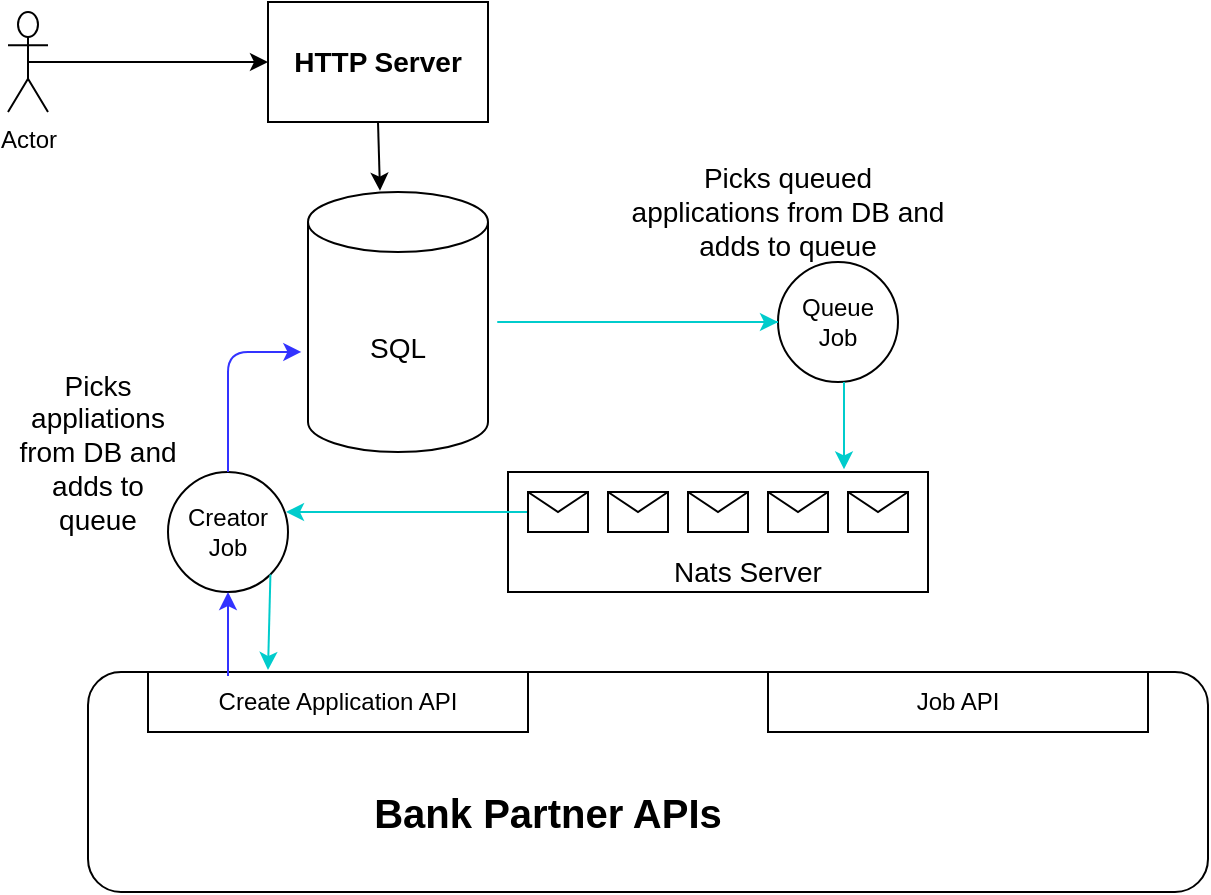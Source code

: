 <mxfile version="14.4.3" type="github">
  <diagram id="YX3Qmc5mIcwVC7KldEEO" name="Page-1">
    <mxGraphModel dx="782" dy="437" grid="1" gridSize="10" guides="1" tooltips="1" connect="1" arrows="1" fold="1" page="1" pageScale="1" pageWidth="850" pageHeight="1100" math="0" shadow="0">
      <root>
        <mxCell id="0" />
        <mxCell id="1" parent="0" />
        <mxCell id="lyBzS54nXXmUgzS3-u7w-3" style="edgeStyle=orthogonalEdgeStyle;rounded=0;orthogonalLoop=1;jettySize=auto;html=1;exitX=0.5;exitY=0.5;exitDx=0;exitDy=0;exitPerimeter=0;entryX=0;entryY=0.5;entryDx=0;entryDy=0;" edge="1" parent="1" source="lyBzS54nXXmUgzS3-u7w-1" target="lyBzS54nXXmUgzS3-u7w-4">
          <mxGeometry relative="1" as="geometry">
            <mxPoint x="120" y="105" as="targetPoint" />
            <mxPoint x="86" y="105" as="sourcePoint" />
            <Array as="points" />
          </mxGeometry>
        </mxCell>
        <mxCell id="lyBzS54nXXmUgzS3-u7w-1" value="Actor" style="shape=umlActor;verticalLabelPosition=bottom;verticalAlign=top;html=1;outlineConnect=0;" vertex="1" parent="1">
          <mxGeometry x="10" y="30" width="20" height="50" as="geometry" />
        </mxCell>
        <mxCell id="lyBzS54nXXmUgzS3-u7w-4" value="HTTP Server" style="rounded=0;whiteSpace=wrap;html=1;fontStyle=1;fontSize=14;" vertex="1" parent="1">
          <mxGeometry x="140" y="25" width="110" height="60" as="geometry" />
        </mxCell>
        <mxCell id="lyBzS54nXXmUgzS3-u7w-6" value="Creator Job" style="ellipse;whiteSpace=wrap;html=1;aspect=fixed;" vertex="1" parent="1">
          <mxGeometry x="90" y="260" width="60" height="60" as="geometry" />
        </mxCell>
        <mxCell id="lyBzS54nXXmUgzS3-u7w-7" value="" style="endArrow=classic;html=1;entryX=-0.037;entryY=0.615;entryDx=0;entryDy=0;strokeColor=#3333FF;entryPerimeter=0;exitX=0.5;exitY=0;exitDx=0;exitDy=0;" edge="1" parent="1" source="lyBzS54nXXmUgzS3-u7w-6" target="lyBzS54nXXmUgzS3-u7w-24">
          <mxGeometry width="50" height="50" relative="1" as="geometry">
            <mxPoint x="404" y="190" as="sourcePoint" />
            <mxPoint x="196" y="180.66" as="targetPoint" />
            <Array as="points">
              <mxPoint x="120" y="200" />
            </Array>
          </mxGeometry>
        </mxCell>
        <mxCell id="lyBzS54nXXmUgzS3-u7w-10" value="" style="rounded=1;whiteSpace=wrap;html=1;" vertex="1" parent="1">
          <mxGeometry x="50" y="360" width="560" height="110" as="geometry" />
        </mxCell>
        <mxCell id="lyBzS54nXXmUgzS3-u7w-11" value="Create Application API" style="rounded=0;whiteSpace=wrap;html=1;" vertex="1" parent="1">
          <mxGeometry x="80" y="360" width="190" height="30" as="geometry" />
        </mxCell>
        <mxCell id="lyBzS54nXXmUgzS3-u7w-15" value="&lt;h3&gt;&lt;font style=&quot;font-size: 20px&quot;&gt;Bank Partner APIs&lt;/font&gt;&lt;/h3&gt;" style="text;html=1;strokeColor=none;fillColor=none;align=center;verticalAlign=middle;whiteSpace=wrap;rounded=0;" vertex="1" parent="1">
          <mxGeometry x="150" y="410" width="260" height="40" as="geometry" />
        </mxCell>
        <mxCell id="lyBzS54nXXmUgzS3-u7w-16" value="Job API" style="rounded=0;whiteSpace=wrap;html=1;" vertex="1" parent="1">
          <mxGeometry x="390" y="360" width="190" height="30" as="geometry" />
        </mxCell>
        <mxCell id="lyBzS54nXXmUgzS3-u7w-18" value="" style="endArrow=classic;html=1;fontSize=14;entryX=0.5;entryY=1;entryDx=0;entryDy=0;strokeColor=#3333FF;" edge="1" parent="1" target="lyBzS54nXXmUgzS3-u7w-6">
          <mxGeometry width="50" height="50" relative="1" as="geometry">
            <mxPoint x="120" y="362" as="sourcePoint" />
            <mxPoint x="616" y="210" as="targetPoint" />
            <Array as="points" />
          </mxGeometry>
        </mxCell>
        <mxCell id="lyBzS54nXXmUgzS3-u7w-19" value="" style="rounded=0;whiteSpace=wrap;html=1;fontSize=14;" vertex="1" parent="1">
          <mxGeometry x="260" y="260" width="210" height="60" as="geometry" />
        </mxCell>
        <mxCell id="lyBzS54nXXmUgzS3-u7w-23" value="" style="endArrow=classic;html=1;strokeColor=#000000;fontSize=14;entryX=0.4;entryY=-0.011;entryDx=0;entryDy=0;exitX=0.5;exitY=1;exitDx=0;exitDy=0;entryPerimeter=0;" edge="1" parent="1" source="lyBzS54nXXmUgzS3-u7w-4">
          <mxGeometry width="50" height="50" relative="1" as="geometry">
            <mxPoint x="230" y="80" as="sourcePoint" />
            <mxPoint x="196" y="119.34" as="targetPoint" />
          </mxGeometry>
        </mxCell>
        <mxCell id="lyBzS54nXXmUgzS3-u7w-24" value="SQL" style="shape=cylinder3;whiteSpace=wrap;html=1;boundedLbl=1;backgroundOutline=1;size=15;fontSize=14;" vertex="1" parent="1">
          <mxGeometry x="160" y="120" width="90" height="130" as="geometry" />
        </mxCell>
        <mxCell id="lyBzS54nXXmUgzS3-u7w-26" value="" style="endArrow=classic;html=1;strokeColor=#00CCCC;fontSize=14;exitX=0;exitY=0.5;exitDx=0;exitDy=0;" edge="1" parent="1" source="lyBzS54nXXmUgzS3-u7w-28">
          <mxGeometry width="50" height="50" relative="1" as="geometry">
            <mxPoint x="230" y="290" as="sourcePoint" />
            <mxPoint x="149" y="280" as="targetPoint" />
          </mxGeometry>
        </mxCell>
        <mxCell id="lyBzS54nXXmUgzS3-u7w-27" value="" style="endArrow=classic;html=1;strokeColor=#00CCCC;fontSize=14;exitX=1;exitY=1;exitDx=0;exitDy=0;" edge="1" parent="1" source="lyBzS54nXXmUgzS3-u7w-6">
          <mxGeometry width="50" height="50" relative="1" as="geometry">
            <mxPoint x="130" y="320" as="sourcePoint" />
            <mxPoint x="140" y="359" as="targetPoint" />
          </mxGeometry>
        </mxCell>
        <mxCell id="lyBzS54nXXmUgzS3-u7w-28" value="" style="shape=message;html=1;whiteSpace=wrap;html=1;outlineConnect=0;fontSize=14;" vertex="1" parent="1">
          <mxGeometry x="270" y="270" width="30" height="20" as="geometry" />
        </mxCell>
        <mxCell id="lyBzS54nXXmUgzS3-u7w-29" value="" style="shape=message;html=1;whiteSpace=wrap;html=1;outlineConnect=0;fontSize=14;" vertex="1" parent="1">
          <mxGeometry x="310" y="270" width="30" height="20" as="geometry" />
        </mxCell>
        <mxCell id="lyBzS54nXXmUgzS3-u7w-30" value="Nats Server" style="text;html=1;strokeColor=none;fillColor=none;align=center;verticalAlign=middle;whiteSpace=wrap;rounded=0;fontSize=14;" vertex="1" parent="1">
          <mxGeometry x="330" y="300" width="100" height="20" as="geometry" />
        </mxCell>
        <mxCell id="lyBzS54nXXmUgzS3-u7w-31" value="" style="shape=message;html=1;whiteSpace=wrap;html=1;outlineConnect=0;fontSize=14;" vertex="1" parent="1">
          <mxGeometry x="350" y="270" width="30" height="20" as="geometry" />
        </mxCell>
        <mxCell id="lyBzS54nXXmUgzS3-u7w-32" value="" style="shape=message;html=1;whiteSpace=wrap;html=1;outlineConnect=0;fontSize=14;" vertex="1" parent="1">
          <mxGeometry x="390" y="270" width="30" height="20" as="geometry" />
        </mxCell>
        <mxCell id="lyBzS54nXXmUgzS3-u7w-33" value="" style="shape=message;html=1;whiteSpace=wrap;html=1;outlineConnect=0;fontSize=14;" vertex="1" parent="1">
          <mxGeometry x="430" y="270" width="30" height="20" as="geometry" />
        </mxCell>
        <mxCell id="lyBzS54nXXmUgzS3-u7w-35" value="Queue Job" style="ellipse;whiteSpace=wrap;html=1;aspect=fixed;" vertex="1" parent="1">
          <mxGeometry x="395" y="155" width="60" height="60" as="geometry" />
        </mxCell>
        <mxCell id="lyBzS54nXXmUgzS3-u7w-36" value="" style="endArrow=classic;html=1;strokeColor=#00CCCC;fontSize=14;exitX=0;exitY=0.5;exitDx=0;exitDy=0;" edge="1" parent="1" source="lyBzS54nXXmUgzS3-u7w-35">
          <mxGeometry width="50" height="50" relative="1" as="geometry">
            <mxPoint x="230" y="230" as="sourcePoint" />
            <mxPoint x="395" y="185" as="targetPoint" />
            <Array as="points">
              <mxPoint x="250" y="185" />
            </Array>
          </mxGeometry>
        </mxCell>
        <mxCell id="lyBzS54nXXmUgzS3-u7w-37" value="" style="endArrow=classic;html=1;strokeColor=#00CCCC;fontSize=14;entryX=0.8;entryY=-0.022;entryDx=0;entryDy=0;entryPerimeter=0;" edge="1" parent="1" target="lyBzS54nXXmUgzS3-u7w-19">
          <mxGeometry width="50" height="50" relative="1" as="geometry">
            <mxPoint x="428" y="215" as="sourcePoint" />
            <mxPoint x="280" y="230" as="targetPoint" />
          </mxGeometry>
        </mxCell>
        <mxCell id="lyBzS54nXXmUgzS3-u7w-38" value="Picks queued applications from DB and adds to queue" style="text;html=1;strokeColor=none;fillColor=none;align=center;verticalAlign=middle;whiteSpace=wrap;rounded=0;fontSize=14;" vertex="1" parent="1">
          <mxGeometry x="320" y="110" width="160" height="40" as="geometry" />
        </mxCell>
        <mxCell id="lyBzS54nXXmUgzS3-u7w-39" value="Picks appliations from DB and adds to queue" style="text;html=1;strokeColor=none;fillColor=none;align=center;verticalAlign=middle;whiteSpace=wrap;rounded=0;fontSize=14;" vertex="1" parent="1">
          <mxGeometry x="10" y="230" width="90" height="40" as="geometry" />
        </mxCell>
      </root>
    </mxGraphModel>
  </diagram>
</mxfile>
